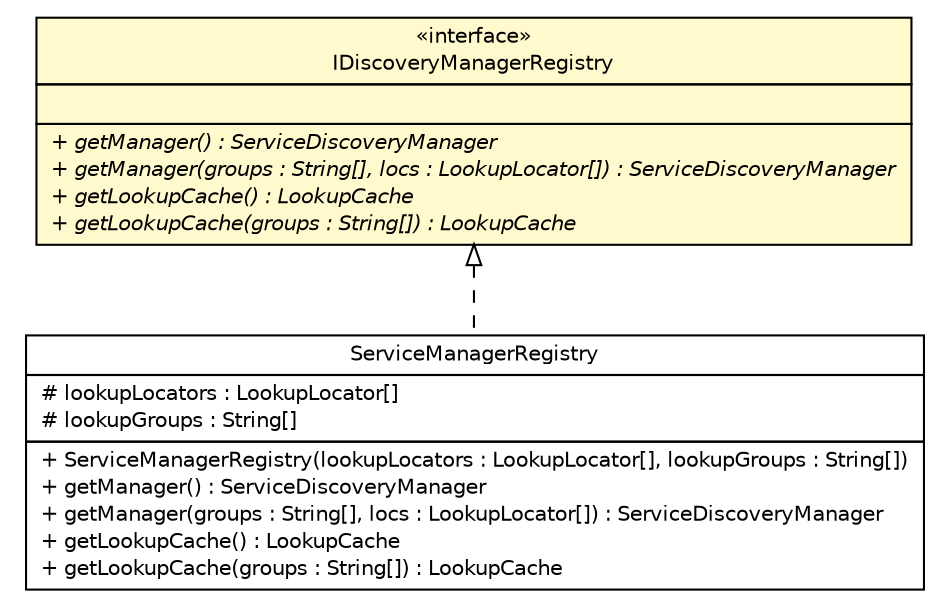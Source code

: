 #!/usr/local/bin/dot
#
# Class diagram 
# Generated by UMLGraph version R5_6 (http://www.umlgraph.org/)
#

digraph G {
	edge [fontname="Helvetica",fontsize=10,labelfontname="Helvetica",labelfontsize=10];
	node [fontname="Helvetica",fontsize=10,shape=plaintext];
	nodesep=0.25;
	ranksep=0.5;
	// sorcer.container.discovery.ServiceManagerRegistry
	c279250 [label=<<table title="sorcer.container.discovery.ServiceManagerRegistry" border="0" cellborder="1" cellspacing="0" cellpadding="2" port="p" href="./ServiceManagerRegistry.html">
		<tr><td><table border="0" cellspacing="0" cellpadding="1">
<tr><td align="center" balign="center"> ServiceManagerRegistry </td></tr>
		</table></td></tr>
		<tr><td><table border="0" cellspacing="0" cellpadding="1">
<tr><td align="left" balign="left"> # lookupLocators : LookupLocator[] </td></tr>
<tr><td align="left" balign="left"> # lookupGroups : String[] </td></tr>
		</table></td></tr>
		<tr><td><table border="0" cellspacing="0" cellpadding="1">
<tr><td align="left" balign="left"> + ServiceManagerRegistry(lookupLocators : LookupLocator[], lookupGroups : String[]) </td></tr>
<tr><td align="left" balign="left"> + getManager() : ServiceDiscoveryManager </td></tr>
<tr><td align="left" balign="left"> + getManager(groups : String[], locs : LookupLocator[]) : ServiceDiscoveryManager </td></tr>
<tr><td align="left" balign="left"> + getLookupCache() : LookupCache </td></tr>
<tr><td align="left" balign="left"> + getLookupCache(groups : String[]) : LookupCache </td></tr>
		</table></td></tr>
		</table>>, URL="./ServiceManagerRegistry.html", fontname="Helvetica", fontcolor="black", fontsize=10.0];
	// sorcer.container.discovery.IDiscoveryManagerRegistry
	c279252 [label=<<table title="sorcer.container.discovery.IDiscoveryManagerRegistry" border="0" cellborder="1" cellspacing="0" cellpadding="2" port="p" bgcolor="lemonChiffon" href="./IDiscoveryManagerRegistry.html">
		<tr><td><table border="0" cellspacing="0" cellpadding="1">
<tr><td align="center" balign="center"> &#171;interface&#187; </td></tr>
<tr><td align="center" balign="center"> IDiscoveryManagerRegistry </td></tr>
		</table></td></tr>
		<tr><td><table border="0" cellspacing="0" cellpadding="1">
<tr><td align="left" balign="left">  </td></tr>
		</table></td></tr>
		<tr><td><table border="0" cellspacing="0" cellpadding="1">
<tr><td align="left" balign="left"><font face="Helvetica-Oblique" point-size="10.0"> + getManager() : ServiceDiscoveryManager </font></td></tr>
<tr><td align="left" balign="left"><font face="Helvetica-Oblique" point-size="10.0"> + getManager(groups : String[], locs : LookupLocator[]) : ServiceDiscoveryManager </font></td></tr>
<tr><td align="left" balign="left"><font face="Helvetica-Oblique" point-size="10.0"> + getLookupCache() : LookupCache </font></td></tr>
<tr><td align="left" balign="left"><font face="Helvetica-Oblique" point-size="10.0"> + getLookupCache(groups : String[]) : LookupCache </font></td></tr>
		</table></td></tr>
		</table>>, URL="./IDiscoveryManagerRegistry.html", fontname="Helvetica", fontcolor="black", fontsize=10.0];
	//sorcer.container.discovery.ServiceManagerRegistry implements sorcer.container.discovery.IDiscoveryManagerRegistry
	c279252:p -> c279250:p [dir=back,arrowtail=empty,style=dashed];
}

